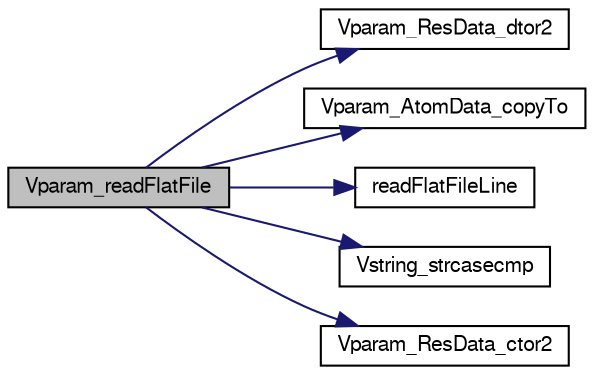 digraph "Vparam_readFlatFile"
{
  edge [fontname="FreeSans",fontsize="10",labelfontname="FreeSans",labelfontsize="10"];
  node [fontname="FreeSans",fontsize="10",shape=record];
  rankdir="LR";
  Node1 [label="Vparam_readFlatFile",height=0.2,width=0.4,color="black", fillcolor="grey75", style="filled" fontcolor="black"];
  Node1 -> Node2 [color="midnightblue",fontsize="10",style="solid",fontname="FreeSans"];
  Node2 [label="Vparam_ResData_dtor2",height=0.2,width=0.4,color="black", fillcolor="white", style="filled",URL="$group___vparam.html#ga206cf552ad533634a56d277f92ae9336",tooltip="FORTRAN stub to destroy object."];
  Node1 -> Node3 [color="midnightblue",fontsize="10",style="solid",fontname="FreeSans"];
  Node3 [label="Vparam_AtomData_copyTo",height=0.2,width=0.4,color="black", fillcolor="white", style="filled",URL="$group___vparam.html#ga434ae4b213d8d0de3c8dde8f1c63088a",tooltip="Copy current atom object to destination."];
  Node1 -> Node4 [color="midnightblue",fontsize="10",style="solid",fontname="FreeSans"];
  Node4 [label="readFlatFileLine",height=0.2,width=0.4,color="black", fillcolor="white", style="filled",URL="$group___vparam.html#gaa7d2b71a92ebdbe0b847aec3de8669b4",tooltip="Read a single line of the flat file database."];
  Node1 -> Node5 [color="midnightblue",fontsize="10",style="solid",fontname="FreeSans"];
  Node5 [label="Vstring_strcasecmp",height=0.2,width=0.4,color="black", fillcolor="white", style="filled",URL="$group___vstring.html#ga8dd2348150c70288ebb00c8eb0b847e0",tooltip="Case-insensitive string comparison (BSD standard)"];
  Node1 -> Node6 [color="midnightblue",fontsize="10",style="solid",fontname="FreeSans"];
  Node6 [label="Vparam_ResData_ctor2",height=0.2,width=0.4,color="black", fillcolor="white", style="filled",URL="$group___vparam.html#ga6b28c70f61616d5454c926f6ced8514f",tooltip="FORTRAN stub to construct the object."];
}
